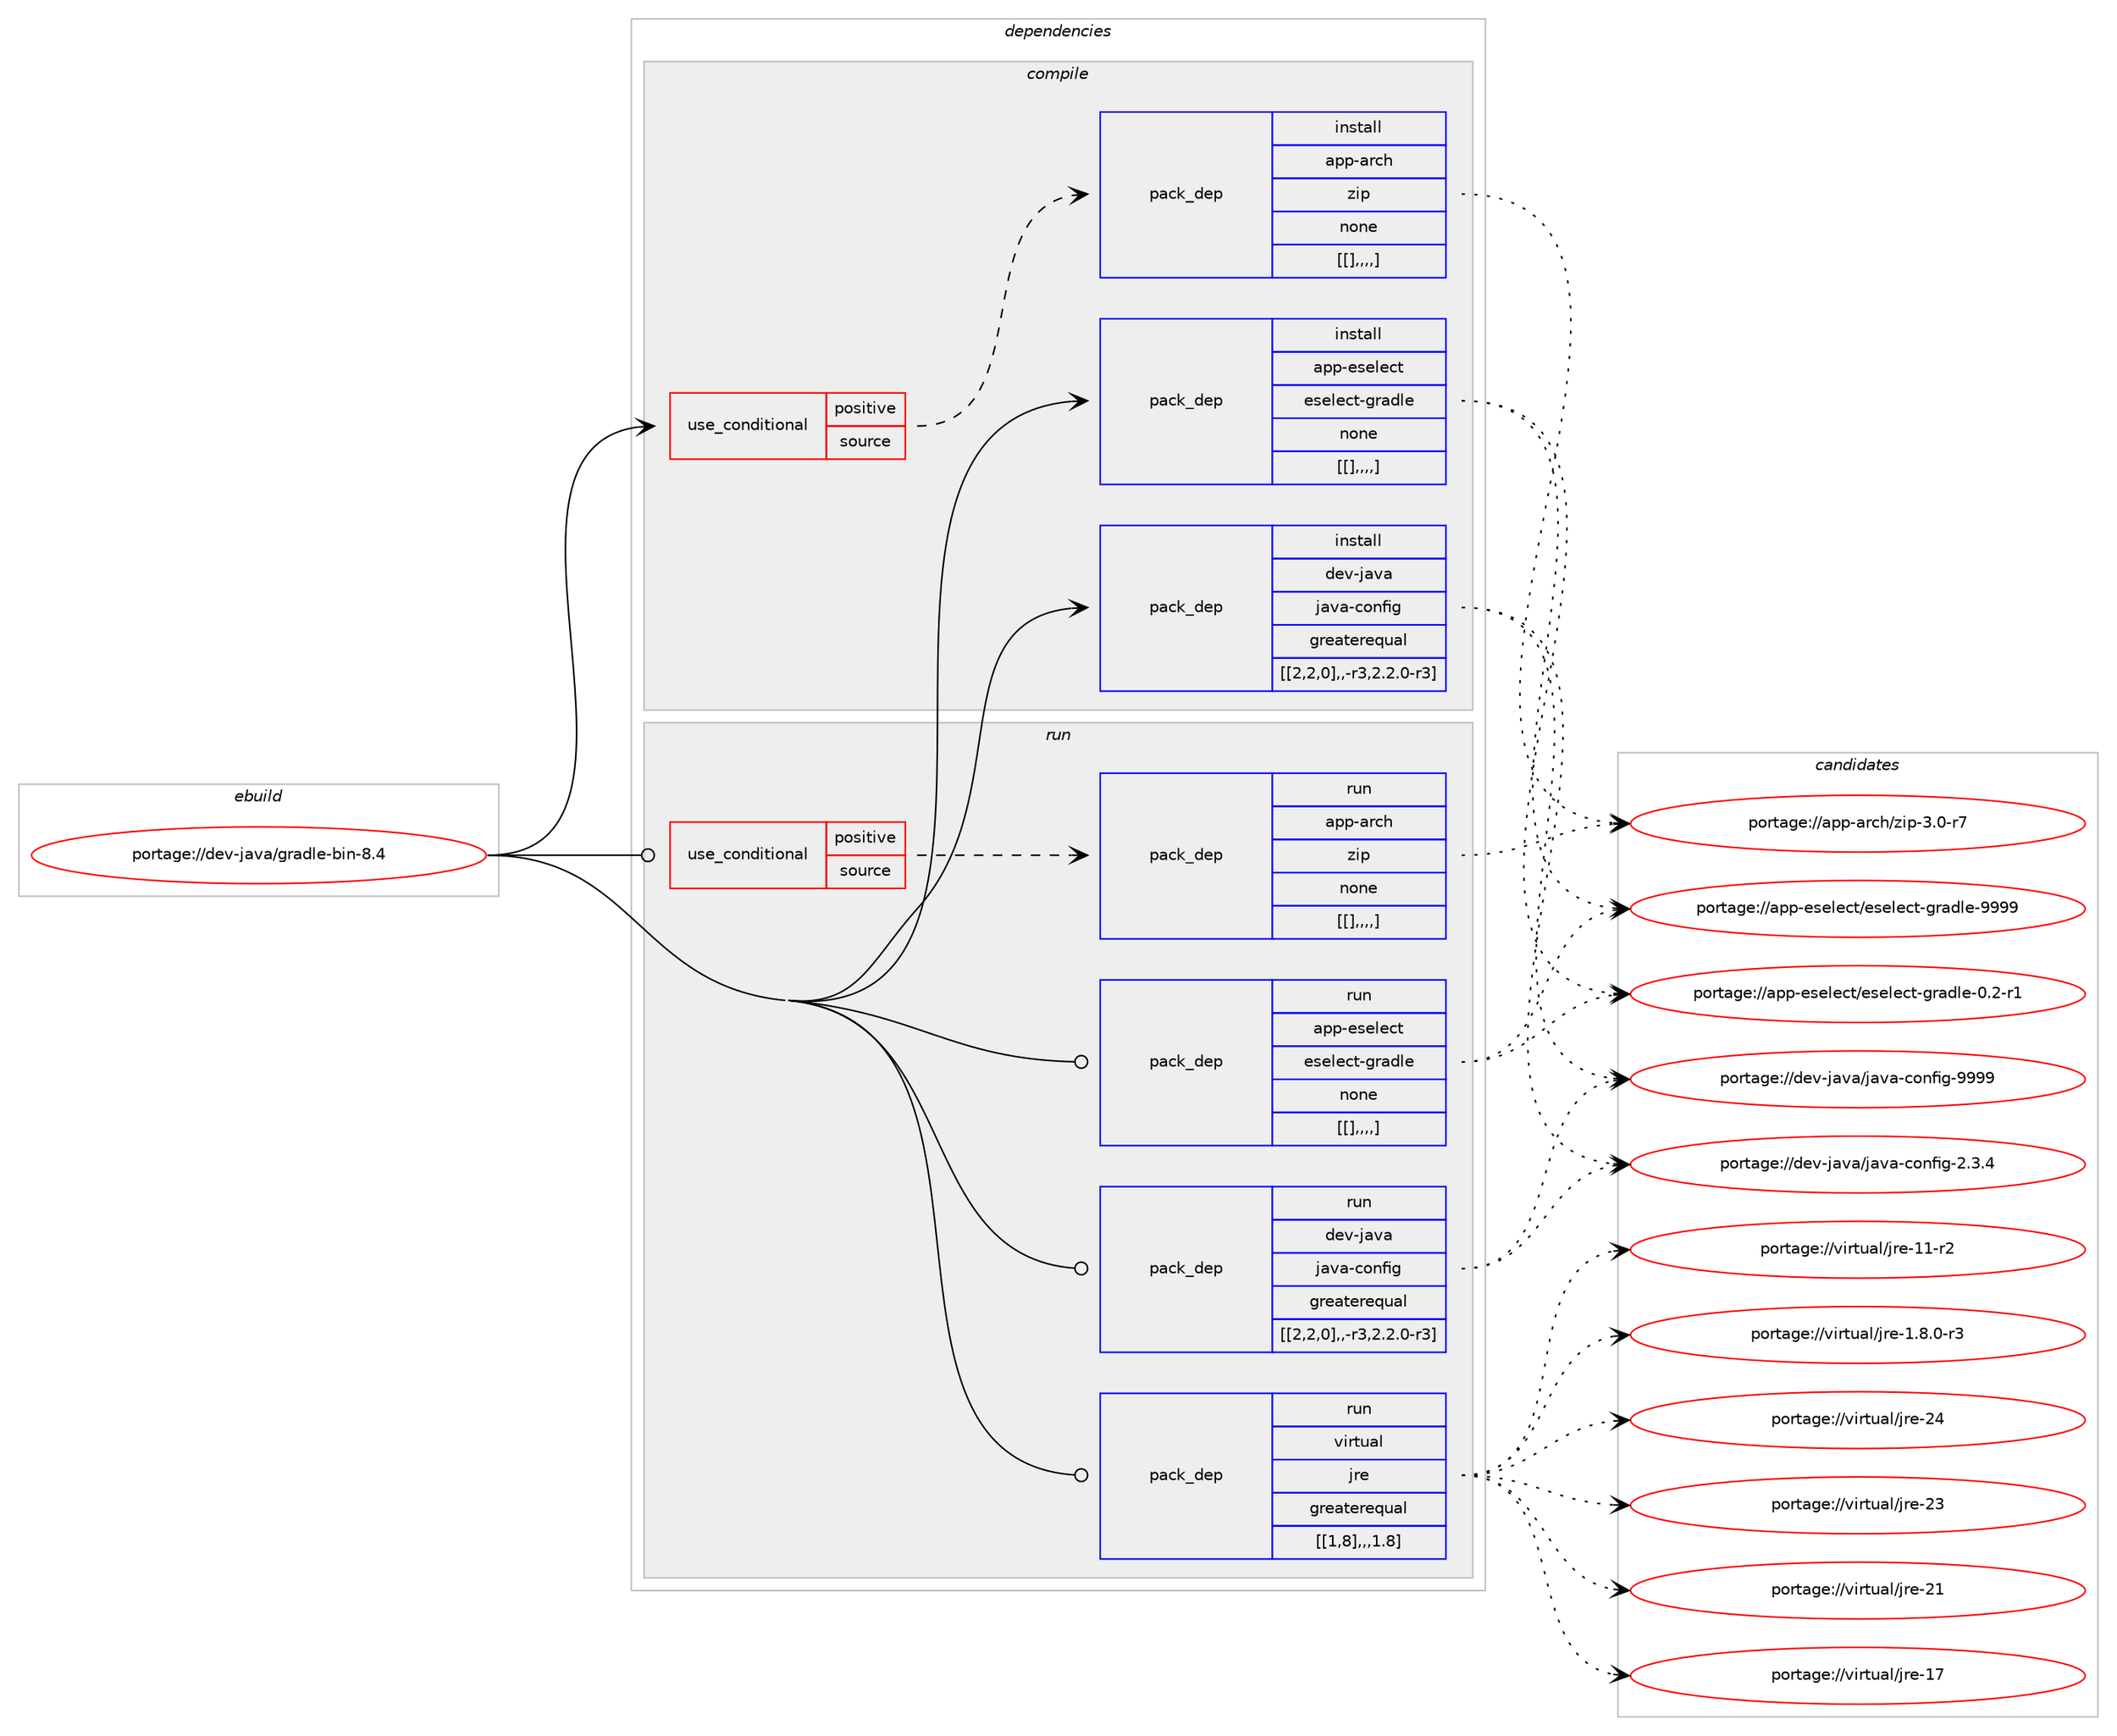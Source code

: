 digraph prolog {

# *************
# Graph options
# *************

newrank=true;
concentrate=true;
compound=true;
graph [rankdir=LR,fontname=Helvetica,fontsize=10,ranksep=1.5];#, ranksep=2.5, nodesep=0.2];
edge  [arrowhead=vee];
node  [fontname=Helvetica,fontsize=10];

# **********
# The ebuild
# **********

subgraph cluster_leftcol {
color=gray;
label=<<i>ebuild</i>>;
id [label="portage://dev-java/gradle-bin-8.4", color=red, width=4, href="../dev-java/gradle-bin-8.4.svg"];
}

# ****************
# The dependencies
# ****************

subgraph cluster_midcol {
color=gray;
label=<<i>dependencies</i>>;
subgraph cluster_compile {
fillcolor="#eeeeee";
style=filled;
label=<<i>compile</i>>;
subgraph cond22344 {
dependency94210 [label=<<TABLE BORDER="0" CELLBORDER="1" CELLSPACING="0" CELLPADDING="4"><TR><TD ROWSPAN="3" CELLPADDING="10">use_conditional</TD></TR><TR><TD>positive</TD></TR><TR><TD>source</TD></TR></TABLE>>, shape=none, color=red];
subgraph pack70820 {
dependency94211 [label=<<TABLE BORDER="0" CELLBORDER="1" CELLSPACING="0" CELLPADDING="4" WIDTH="220"><TR><TD ROWSPAN="6" CELLPADDING="30">pack_dep</TD></TR><TR><TD WIDTH="110">install</TD></TR><TR><TD>app-arch</TD></TR><TR><TD>zip</TD></TR><TR><TD>none</TD></TR><TR><TD>[[],,,,]</TD></TR></TABLE>>, shape=none, color=blue];
}
dependency94210:e -> dependency94211:w [weight=20,style="dashed",arrowhead="vee"];
}
id:e -> dependency94210:w [weight=20,style="solid",arrowhead="vee"];
subgraph pack70821 {
dependency94212 [label=<<TABLE BORDER="0" CELLBORDER="1" CELLSPACING="0" CELLPADDING="4" WIDTH="220"><TR><TD ROWSPAN="6" CELLPADDING="30">pack_dep</TD></TR><TR><TD WIDTH="110">install</TD></TR><TR><TD>app-eselect</TD></TR><TR><TD>eselect-gradle</TD></TR><TR><TD>none</TD></TR><TR><TD>[[],,,,]</TD></TR></TABLE>>, shape=none, color=blue];
}
id:e -> dependency94212:w [weight=20,style="solid",arrowhead="vee"];
subgraph pack70822 {
dependency94213 [label=<<TABLE BORDER="0" CELLBORDER="1" CELLSPACING="0" CELLPADDING="4" WIDTH="220"><TR><TD ROWSPAN="6" CELLPADDING="30">pack_dep</TD></TR><TR><TD WIDTH="110">install</TD></TR><TR><TD>dev-java</TD></TR><TR><TD>java-config</TD></TR><TR><TD>greaterequal</TD></TR><TR><TD>[[2,2,0],,-r3,2.2.0-r3]</TD></TR></TABLE>>, shape=none, color=blue];
}
id:e -> dependency94213:w [weight=20,style="solid",arrowhead="vee"];
}
subgraph cluster_compileandrun {
fillcolor="#eeeeee";
style=filled;
label=<<i>compile and run</i>>;
}
subgraph cluster_run {
fillcolor="#eeeeee";
style=filled;
label=<<i>run</i>>;
subgraph cond22345 {
dependency94214 [label=<<TABLE BORDER="0" CELLBORDER="1" CELLSPACING="0" CELLPADDING="4"><TR><TD ROWSPAN="3" CELLPADDING="10">use_conditional</TD></TR><TR><TD>positive</TD></TR><TR><TD>source</TD></TR></TABLE>>, shape=none, color=red];
subgraph pack70823 {
dependency94215 [label=<<TABLE BORDER="0" CELLBORDER="1" CELLSPACING="0" CELLPADDING="4" WIDTH="220"><TR><TD ROWSPAN="6" CELLPADDING="30">pack_dep</TD></TR><TR><TD WIDTH="110">run</TD></TR><TR><TD>app-arch</TD></TR><TR><TD>zip</TD></TR><TR><TD>none</TD></TR><TR><TD>[[],,,,]</TD></TR></TABLE>>, shape=none, color=blue];
}
dependency94214:e -> dependency94215:w [weight=20,style="dashed",arrowhead="vee"];
}
id:e -> dependency94214:w [weight=20,style="solid",arrowhead="odot"];
subgraph pack70824 {
dependency94216 [label=<<TABLE BORDER="0" CELLBORDER="1" CELLSPACING="0" CELLPADDING="4" WIDTH="220"><TR><TD ROWSPAN="6" CELLPADDING="30">pack_dep</TD></TR><TR><TD WIDTH="110">run</TD></TR><TR><TD>app-eselect</TD></TR><TR><TD>eselect-gradle</TD></TR><TR><TD>none</TD></TR><TR><TD>[[],,,,]</TD></TR></TABLE>>, shape=none, color=blue];
}
id:e -> dependency94216:w [weight=20,style="solid",arrowhead="odot"];
subgraph pack70825 {
dependency94217 [label=<<TABLE BORDER="0" CELLBORDER="1" CELLSPACING="0" CELLPADDING="4" WIDTH="220"><TR><TD ROWSPAN="6" CELLPADDING="30">pack_dep</TD></TR><TR><TD WIDTH="110">run</TD></TR><TR><TD>dev-java</TD></TR><TR><TD>java-config</TD></TR><TR><TD>greaterequal</TD></TR><TR><TD>[[2,2,0],,-r3,2.2.0-r3]</TD></TR></TABLE>>, shape=none, color=blue];
}
id:e -> dependency94217:w [weight=20,style="solid",arrowhead="odot"];
subgraph pack70826 {
dependency94218 [label=<<TABLE BORDER="0" CELLBORDER="1" CELLSPACING="0" CELLPADDING="4" WIDTH="220"><TR><TD ROWSPAN="6" CELLPADDING="30">pack_dep</TD></TR><TR><TD WIDTH="110">run</TD></TR><TR><TD>virtual</TD></TR><TR><TD>jre</TD></TR><TR><TD>greaterequal</TD></TR><TR><TD>[[1,8],,,1.8]</TD></TR></TABLE>>, shape=none, color=blue];
}
id:e -> dependency94218:w [weight=20,style="solid",arrowhead="odot"];
}
}

# **************
# The candidates
# **************

subgraph cluster_choices {
rank=same;
color=gray;
label=<<i>candidates</i>>;

subgraph choice70820 {
color=black;
nodesep=1;
choice9711211245971149910447122105112455146484511455 [label="portage://app-arch/zip-3.0-r7", color=red, width=4,href="../app-arch/zip-3.0-r7.svg"];
dependency94211:e -> choice9711211245971149910447122105112455146484511455:w [style=dotted,weight="100"];
}
subgraph choice70821 {
color=black;
nodesep=1;
choice971121124510111510110810199116471011151011081019911645103114971001081014557575757 [label="portage://app-eselect/eselect-gradle-9999", color=red, width=4,href="../app-eselect/eselect-gradle-9999.svg"];
choice97112112451011151011081019911647101115101108101991164510311497100108101454846504511449 [label="portage://app-eselect/eselect-gradle-0.2-r1", color=red, width=4,href="../app-eselect/eselect-gradle-0.2-r1.svg"];
dependency94212:e -> choice971121124510111510110810199116471011151011081019911645103114971001081014557575757:w [style=dotted,weight="100"];
dependency94212:e -> choice97112112451011151011081019911647101115101108101991164510311497100108101454846504511449:w [style=dotted,weight="100"];
}
subgraph choice70822 {
color=black;
nodesep=1;
choice10010111845106971189747106971189745991111101021051034557575757 [label="portage://dev-java/java-config-9999", color=red, width=4,href="../dev-java/java-config-9999.svg"];
choice1001011184510697118974710697118974599111110102105103455046514652 [label="portage://dev-java/java-config-2.3.4", color=red, width=4,href="../dev-java/java-config-2.3.4.svg"];
dependency94213:e -> choice10010111845106971189747106971189745991111101021051034557575757:w [style=dotted,weight="100"];
dependency94213:e -> choice1001011184510697118974710697118974599111110102105103455046514652:w [style=dotted,weight="100"];
}
subgraph choice70823 {
color=black;
nodesep=1;
choice9711211245971149910447122105112455146484511455 [label="portage://app-arch/zip-3.0-r7", color=red, width=4,href="../app-arch/zip-3.0-r7.svg"];
dependency94215:e -> choice9711211245971149910447122105112455146484511455:w [style=dotted,weight="100"];
}
subgraph choice70824 {
color=black;
nodesep=1;
choice971121124510111510110810199116471011151011081019911645103114971001081014557575757 [label="portage://app-eselect/eselect-gradle-9999", color=red, width=4,href="../app-eselect/eselect-gradle-9999.svg"];
choice97112112451011151011081019911647101115101108101991164510311497100108101454846504511449 [label="portage://app-eselect/eselect-gradle-0.2-r1", color=red, width=4,href="../app-eselect/eselect-gradle-0.2-r1.svg"];
dependency94216:e -> choice971121124510111510110810199116471011151011081019911645103114971001081014557575757:w [style=dotted,weight="100"];
dependency94216:e -> choice97112112451011151011081019911647101115101108101991164510311497100108101454846504511449:w [style=dotted,weight="100"];
}
subgraph choice70825 {
color=black;
nodesep=1;
choice10010111845106971189747106971189745991111101021051034557575757 [label="portage://dev-java/java-config-9999", color=red, width=4,href="../dev-java/java-config-9999.svg"];
choice1001011184510697118974710697118974599111110102105103455046514652 [label="portage://dev-java/java-config-2.3.4", color=red, width=4,href="../dev-java/java-config-2.3.4.svg"];
dependency94217:e -> choice10010111845106971189747106971189745991111101021051034557575757:w [style=dotted,weight="100"];
dependency94217:e -> choice1001011184510697118974710697118974599111110102105103455046514652:w [style=dotted,weight="100"];
}
subgraph choice70826 {
color=black;
nodesep=1;
choice1181051141161179710847106114101455052 [label="portage://virtual/jre-24", color=red, width=4,href="../virtual/jre-24.svg"];
choice1181051141161179710847106114101455051 [label="portage://virtual/jre-23", color=red, width=4,href="../virtual/jre-23.svg"];
choice1181051141161179710847106114101455049 [label="portage://virtual/jre-21", color=red, width=4,href="../virtual/jre-21.svg"];
choice1181051141161179710847106114101454955 [label="portage://virtual/jre-17", color=red, width=4,href="../virtual/jre-17.svg"];
choice11810511411611797108471061141014549494511450 [label="portage://virtual/jre-11-r2", color=red, width=4,href="../virtual/jre-11-r2.svg"];
choice11810511411611797108471061141014549465646484511451 [label="portage://virtual/jre-1.8.0-r3", color=red, width=4,href="../virtual/jre-1.8.0-r3.svg"];
dependency94218:e -> choice1181051141161179710847106114101455052:w [style=dotted,weight="100"];
dependency94218:e -> choice1181051141161179710847106114101455051:w [style=dotted,weight="100"];
dependency94218:e -> choice1181051141161179710847106114101455049:w [style=dotted,weight="100"];
dependency94218:e -> choice1181051141161179710847106114101454955:w [style=dotted,weight="100"];
dependency94218:e -> choice11810511411611797108471061141014549494511450:w [style=dotted,weight="100"];
dependency94218:e -> choice11810511411611797108471061141014549465646484511451:w [style=dotted,weight="100"];
}
}

}
